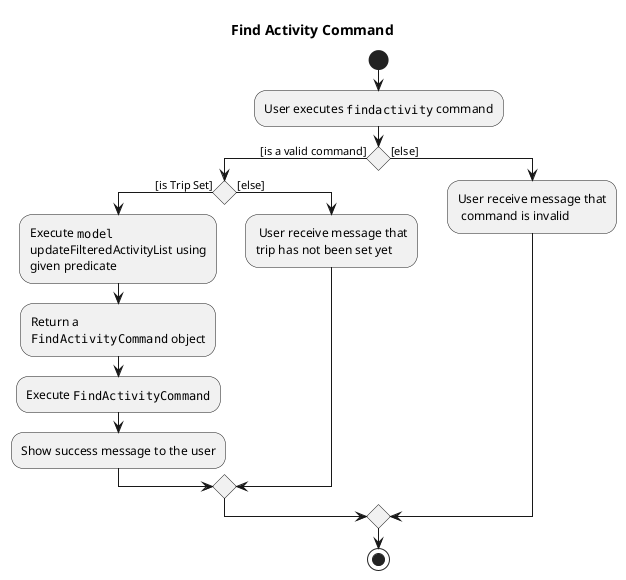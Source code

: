 @startuml
title Find Activity Command

start

:User executes ""findactivity"" command;

if () then ([is a valid command])

    if () then ([is Trip Set])

            :Execute ""model""
            updateFilteredActivityList using
            given predicate;

            :Return a
            ""FindActivityCommand"" object;

            :Execute ""FindActivityCommand"";

            :Show success message to the user;

    else ([else])
            : User receive message that
            trip has not been set yet;
    endif

else ([else])

    :User receive message that
     command is invalid;
endif

stop

@enduml
